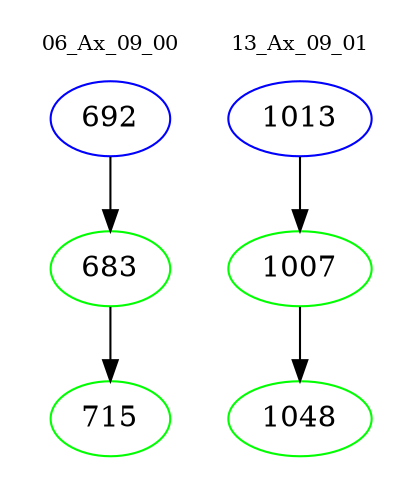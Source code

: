 digraph{
subgraph cluster_0 {
color = white
label = "06_Ax_09_00";
fontsize=10;
T0_692 [label="692", color="blue"]
T0_692 -> T0_683 [color="black"]
T0_683 [label="683", color="green"]
T0_683 -> T0_715 [color="black"]
T0_715 [label="715", color="green"]
}
subgraph cluster_1 {
color = white
label = "13_Ax_09_01";
fontsize=10;
T1_1013 [label="1013", color="blue"]
T1_1013 -> T1_1007 [color="black"]
T1_1007 [label="1007", color="green"]
T1_1007 -> T1_1048 [color="black"]
T1_1048 [label="1048", color="green"]
}
}
